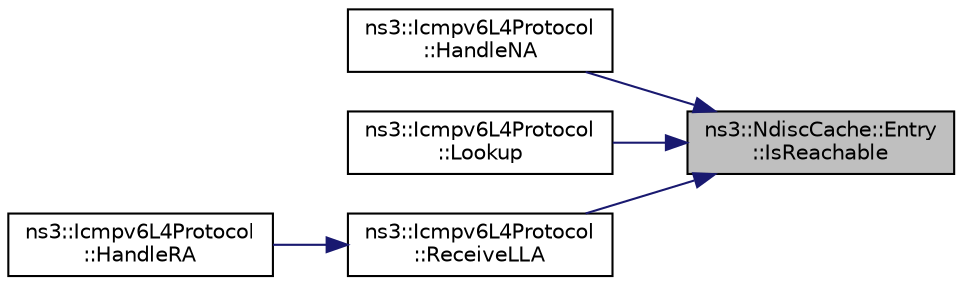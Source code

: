 digraph "ns3::NdiscCache::Entry::IsReachable"
{
 // LATEX_PDF_SIZE
  edge [fontname="Helvetica",fontsize="10",labelfontname="Helvetica",labelfontsize="10"];
  node [fontname="Helvetica",fontsize="10",shape=record];
  rankdir="RL";
  Node1 [label="ns3::NdiscCache::Entry\l::IsReachable",height=0.2,width=0.4,color="black", fillcolor="grey75", style="filled", fontcolor="black",tooltip="Is the entry REACHABLE."];
  Node1 -> Node2 [dir="back",color="midnightblue",fontsize="10",style="solid",fontname="Helvetica"];
  Node2 [label="ns3::Icmpv6L4Protocol\l::HandleNA",height=0.2,width=0.4,color="black", fillcolor="white", style="filled",URL="$classns3_1_1_icmpv6_l4_protocol.html#a6c3a2ecce98fa29743eb177b613490e5",tooltip="Receive Neighbor Advertisement method."];
  Node1 -> Node3 [dir="back",color="midnightblue",fontsize="10",style="solid",fontname="Helvetica"];
  Node3 [label="ns3::Icmpv6L4Protocol\l::Lookup",height=0.2,width=0.4,color="black", fillcolor="white", style="filled",URL="$classns3_1_1_icmpv6_l4_protocol.html#abfb3e1df3fc0d57d3076aa00edba62cd",tooltip="Lookup in the ND cache for the IPv6 address."];
  Node1 -> Node4 [dir="back",color="midnightblue",fontsize="10",style="solid",fontname="Helvetica"];
  Node4 [label="ns3::Icmpv6L4Protocol\l::ReceiveLLA",height=0.2,width=0.4,color="black", fillcolor="white", style="filled",URL="$classns3_1_1_icmpv6_l4_protocol.html#ad6670739eba9c44ba37bf9644bfcdde5",tooltip="Link layer address option processing."];
  Node4 -> Node5 [dir="back",color="midnightblue",fontsize="10",style="solid",fontname="Helvetica"];
  Node5 [label="ns3::Icmpv6L4Protocol\l::HandleRA",height=0.2,width=0.4,color="black", fillcolor="white", style="filled",URL="$classns3_1_1_icmpv6_l4_protocol.html#af1a56b5658c12d34615aa712758359d5",tooltip="Receive Router Advertisement method."];
}
